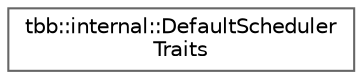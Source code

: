 digraph "类继承关系图"
{
 // LATEX_PDF_SIZE
  bgcolor="transparent";
  edge [fontname=Helvetica,fontsize=10,labelfontname=Helvetica,labelfontsize=10];
  node [fontname=Helvetica,fontsize=10,shape=box,height=0.2,width=0.4];
  rankdir="LR";
  Node0 [id="Node000000",label="tbb::internal::DefaultScheduler\lTraits",height=0.2,width=0.4,color="grey40", fillcolor="white", style="filled",URL="$structtbb_1_1internal_1_1_default_scheduler_traits.html",tooltip="Traits classes for scheduler"];
}
